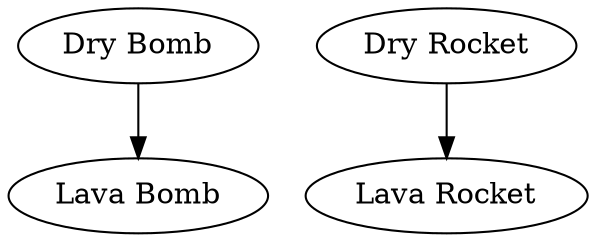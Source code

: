 digraph G {
  "Dry Bomb" -> "Lava Bomb" [color="black"];
  "Dry Rocket" -> "Lava Rocket" [color="black"];
}
